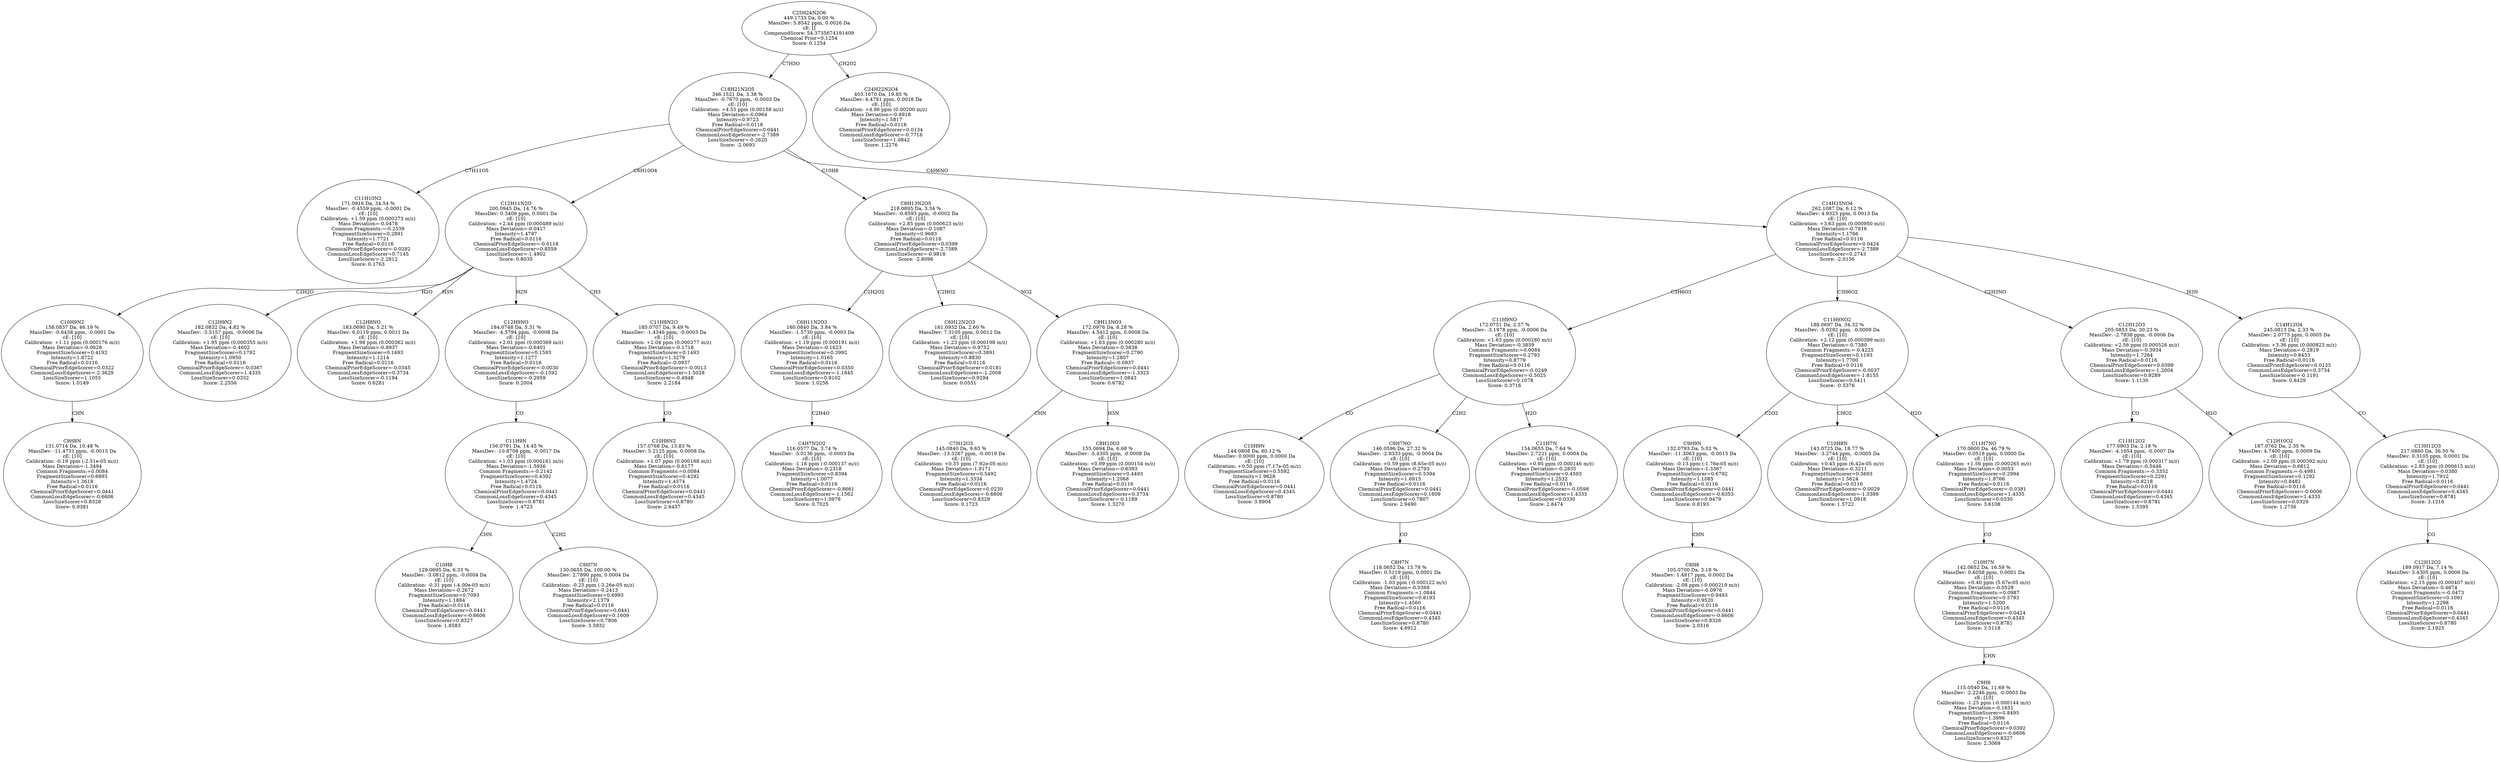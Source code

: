 strict digraph {
v1 [label="C11H10N2\n171.0916 Da, 34.54 %\nMassDev: -0.4559 ppm, -0.0001 Da\ncE: [10]\nCalibration: +1.59 ppm (0.000273 m/z)\nMass Deviation=-0.0478\nCommon Fragments:=-0.2539\nFragmentSizeScorer=0.2891\nIntensity=1.7721\nFree Radical=0.0116\nChemicalPriorEdgeScorer=-0.0282\nCommonLossEdgeScorer=0.7145\nLossSizeScorer=-2.2812\nScore: 0.1763"];
v2 [label="C9H8N\n131.0714 Da, 10.48 %\nMassDev: -11.4731 ppm, -0.0015 Da\ncE: [10]\nCalibration: -0.19 ppm (-2.51e-05 m/z)\nMass Deviation=-1.3494\nCommon Fragments:=0.0084\nFragmentSizeScorer=0.6893\nIntensity=1.3618\nFree Radical=0.0116\nChemicalPriorEdgeScorer=0.0441\nCommonLossEdgeScorer=-0.6606\nLossSizeScorer=0.8328\nScore: 0.9381"];
v3 [label="C10H9N2\n158.0837 Da, 46.19 %\nMassDev: -0.6438 ppm, -0.0001 Da\ncE: [10]\nCalibration: +1.11 ppm (0.000176 m/z)\nMass Deviation=-0.0628\nFragmentSizeScorer=0.4192\nIntensity=1.8722\nFree Radical=0.0116\nChemicalPriorEdgeScorer=0.0322\nCommonLossEdgeScorer=-2.3629\nLossSizeScorer=1.1055\nScore: 1.0149"];
v4 [label="C12H9N2\n182.0832 Da, 4.82 %\nMassDev: -3.5157 ppm, -0.0006 Da\ncE: [10]\nCalibration: +1.95 ppm (0.000355 m/z)\nMass Deviation=-0.4602\nFragmentSizeScorer=0.1792\nIntensity=1.0950\nFree Radical=0.0116\nChemicalPriorEdgeScorer=-0.0367\nCommonLossEdgeScorer=1.4335\nLossSizeScorer=0.0332\nScore: 2.2556"];
v5 [label="C12H8NO\n183.0690 Da, 5.21 %\nMassDev: 6.0119 ppm, 0.0011 Da\ncE: [10]\nCalibration: +1.98 ppm (0.000362 m/z)\nMass Deviation=-0.8937\nFragmentSizeScorer=0.1693\nIntensity=1.1214\nFree Radical=0.0116\nChemicalPriorEdgeScorer=-0.0345\nCommonLossEdgeScorer=0.3734\nLossSizeScorer=-0.1194\nScore: 0.6281"];
v6 [label="C10H8\n129.0695 Da, 6.33 %\nMassDev: -3.0812 ppm, -0.0004 Da\ncE: [10]\nCalibration: -0.31 ppm (-4.00e-05 m/z)\nMass Deviation=-0.2672\nFragmentSizeScorer=0.7093\nIntensity=1.1884\nFree Radical=0.0116\nChemicalPriorEdgeScorer=0.0441\nCommonLossEdgeScorer=-0.6606\nLossSizeScorer=0.8327\nScore: 1.8583"];
v7 [label="C9H7N\n130.0655 Da, 100.00 %\nMassDev: 2.7890 ppm, 0.0004 Da\ncE: [10]\nCalibration: -0.25 ppm (-3.26e-05 m/z)\nMass Deviation=-0.2413\nFragmentSizeScorer=0.6993\nIntensity=2.1379\nFree Radical=0.0116\nChemicalPriorEdgeScorer=0.0441\nCommonLossEdgeScorer=0.1609\nLossSizeScorer=0.7806\nScore: 3.5932"];
v8 [label="C11H9N\n156.0791 Da, 14.45 %\nMassDev: -10.8708 ppm, -0.0017 Da\ncE: [10]\nCalibration: +1.03 ppm (0.000161 m/z)\nMass Deviation=-1.5936\nCommon Fragments:=-0.2142\nFragmentSizeScorer=0.4392\nIntensity=1.4724\nFree Radical=0.0116\nChemicalPriorEdgeScorer=0.0441\nCommonLossEdgeScorer=0.4345\nLossSizeScorer=0.8781\nScore: 1.4723"];
v9 [label="C12H9NO\n184.0748 Da, 5.31 %\nMassDev: -4.5794 ppm, -0.0008 Da\ncE: [10]\nCalibration: +2.01 ppm (0.000369 m/z)\nMass Deviation=-0.6401\nFragmentSizeScorer=0.1593\nIntensity=1.1277\nFree Radical=0.0116\nChemicalPriorEdgeScorer=-0.0030\nCommonLossEdgeScorer=-0.1592\nLossSizeScorer=-0.2959\nScore: 0.2004"];
v10 [label="C10H8N2\n157.0768 Da, 13.83 %\nMassDev: 5.2125 ppm, 0.0008 Da\ncE: [10]\nCalibration: +1.07 ppm (0.000168 m/z)\nMass Deviation=-0.6177\nCommon Fragments:=0.0084\nFragmentSizeScorer=0.4292\nIntensity=1.4574\nFree Radical=0.0116\nChemicalPriorEdgeScorer=0.0441\nCommonLossEdgeScorer=0.4345\nLossSizeScorer=0.8780\nScore: 2.6457"];
v11 [label="C11H8N2O\n185.0707 Da, 9.49 %\nMassDev: -1.4346 ppm, -0.0003 Da\ncE: [10]\nCalibration: +2.04 ppm (0.000377 m/z)\nMass Deviation=-0.1718\nFragmentSizeScorer=0.1493\nIntensity=1.3279\nFree Radical=-0.0937\nChemicalPriorEdgeScorer=-0.0013\nCommonLossEdgeScorer=1.5028\nLossSizeScorer=-0.4948\nScore: 2.2184"];
v12 [label="C12H11N2O\n200.0945 Da, 14.76 %\nMassDev: 0.3409 ppm, 0.0001 Da\ncE: [10]\nCalibration: +2.44 ppm (0.000489 m/z)\nMass Deviation=-0.0417\nIntensity=1.4797\nFree Radical=0.0116\nChemicalPriorEdgeScorer=-0.0118\nCommonLossEdgeScorer=0.8559\nLossSizeScorer=-1.4902\nScore: 0.8035"];
v13 [label="C4H7N2O2\n116.0577 Da, 3.74 %\nMassDev: -3.0136 ppm, -0.0003 Da\ncE: [10]\nCalibration: -1.18 ppm (-0.000137 m/z)\nMass Deviation=-0.2318\nFragmentSizeScorer=0.8394\nIntensity=1.0077\nFree Radical=0.0116\nChemicalPriorEdgeScorer=-0.8661\nCommonLossEdgeScorer=-1.1562\nLossSizeScorer=1.0978\nScore: 0.7025"];
v14 [label="C6H11N2O3\n160.0840 Da, 3.84 %\nMassDev: -1.5730 ppm, -0.0003 Da\ncE: [10]\nCalibration: +1.19 ppm (0.000191 m/z)\nMass Deviation=-0.1623\nFragmentSizeScorer=0.3992\nIntensity=1.0165\nFree Radical=0.0116\nChemicalPriorEdgeScorer=0.0350\nCommonLossEdgeScorer=-1.1845\nLossSizeScorer=0.9102\nScore: 1.0256"];
v15 [label="C6H12N2O3\n161.0932 Da, 2.60 %\nMassDev: 7.3105 ppm, 0.0012 Da\ncE: [10]\nCalibration: +1.23 ppm (0.000198 m/z)\nMass Deviation=-0.9752\nFragmentSizeScorer=0.3891\nIntensity=0.8830\nFree Radical=0.0116\nChemicalPriorEdgeScorer=0.0181\nCommonLossEdgeScorer=-1.2008\nLossSizeScorer=0.9294\nScore: 0.0551"];
v16 [label="C7H12O3\n145.0840 Da, 9.65 %\nMassDev: -13.3267 ppm, -0.0019 Da\ncE: [10]\nCalibration: +0.55 ppm (7.92e-05 m/z)\nMass Deviation=-1.9171\nFragmentSizeScorer=0.5492\nIntensity=1.3334\nFree Radical=0.0116\nChemicalPriorEdgeScorer=0.0230\nCommonLossEdgeScorer=-0.6606\nLossSizeScorer=0.8329\nScore: 0.1723"];
v17 [label="C8H10O3\n155.0694 Da, 6.68 %\nMassDev: -5.4305 ppm, -0.0008 Da\ncE: [10]\nCalibration: +0.99 ppm (0.000154 m/z)\nMass Deviation=-0.6393\nFragmentSizeScorer=0.4493\nIntensity=1.2068\nFree Radical=0.0116\nChemicalPriorEdgeScorer=0.0441\nCommonLossEdgeScorer=0.3734\nLossSizeScorer=-0.1189\nScore: 1.3270"];
v18 [label="C8H13NO3\n172.0976 Da, 8.28 %\nMassDev: 4.5412 ppm, 0.0008 Da\ncE: [10]\nCalibration: +1.63 ppm (0.000280 m/z)\nMass Deviation=-0.5838\nFragmentSizeScorer=0.2790\nIntensity=1.2807\nFree Radical=-0.0937\nChemicalPriorEdgeScorer=0.0441\nCommonLossEdgeScorer=-1.3325\nLossSizeScorer=1.0843\nScore: 0.6782"];
v19 [label="C8H13N2O5\n218.0895 Da, 3.34 %\nMassDev: -0.8593 ppm, -0.0002 Da\ncE: [10]\nCalibration: +2.85 ppm (0.000623 m/z)\nMass Deviation=-0.1087\nIntensity=0.9683\nFree Radical=0.0116\nChemicalPriorEdgeScorer=0.0399\nCommonLossEdgeScorer=-2.7389\nLossSizeScorer=-0.9818\nScore: -2.8096"];
v20 [label="C10H9N\n144.0808 Da, 60.12 %\nMassDev: 0.0000 ppm, 0.0000 Da\ncE: [10]\nCalibration: +0.50 ppm (7.17e-05 m/z)\nFragmentSizeScorer=0.5592\nIntensity=1.9628\nFree Radical=0.0116\nChemicalPriorEdgeScorer=0.0441\nCommonLossEdgeScorer=0.4345\nLossSizeScorer=0.8780\nScore: 3.8904"];
v21 [label="C8H7N\n118.0652 Da, 13.78 %\nMassDev: 0.5119 ppm, 0.0001 Da\ncE: [10]\nCalibration: -1.03 ppm (-0.000122 m/z)\nMass Deviation=-0.0368\nCommon Fragments:=1.0844\nFragmentSizeScorer=0.8193\nIntensity=1.4560\nFree Radical=0.0116\nChemicalPriorEdgeScorer=0.0441\nCommonLossEdgeScorer=0.4345\nLossSizeScorer=0.8780\nScore: 4.6912"];
v22 [label="C9H7NO\n146.0596 Da, 27.32 %\nMassDev: -2.8333 ppm, -0.0004 Da\ncE: [10]\nCalibration: +0.59 ppm (8.65e-05 m/z)\nMass Deviation=-0.2793\nFragmentSizeScorer=0.5394\nIntensity=1.6915\nFree Radical=0.0116\nChemicalPriorEdgeScorer=0.0441\nCommonLossEdgeScorer=0.1609\nLossSizeScorer=0.7807\nScore: 2.9490"];
v23 [label="C11H7N\n154.0655 Da, 7.64 %\nMassDev: 2.7221 ppm, 0.0004 Da\ncE: [10]\nCalibration: +0.95 ppm (0.000146 m/z)\nMass Deviation=-0.2835\nFragmentSizeScorer=0.4593\nIntensity=1.2532\nFree Radical=0.0116\nChemicalPriorEdgeScorer=-0.0598\nCommonLossEdgeScorer=1.4335\nLossSizeScorer=0.0330\nScore: 2.8474"];
v24 [label="C11H9NO\n172.0751 Da, 2.57 %\nMassDev: -3.1978 ppm, -0.0006 Da\ncE: [10]\nCalibration: +1.63 ppm (0.000280 m/z)\nMass Deviation=-0.3859\nCommon Fragments:=0.0084\nFragmentSizeScorer=0.2793\nIntensity=0.8779\nFree Radical=0.0116\nChemicalPriorEdgeScorer=-0.0249\nCommonLossEdgeScorer=-0.5025\nLossSizeScorer=0.1078\nScore: 0.3716"];
v25 [label="C8H8\n105.0700 Da, 3.18 %\nMassDev: 1.4817 ppm, 0.0002 Da\ncE: [10]\nCalibration: -2.08 ppm (-0.000219 m/z)\nMass Deviation=-0.0976\nFragmentSizeScorer=0.9493\nIntensity=0.9520\nFree Radical=0.0116\nChemicalPriorEdgeScorer=0.0441\nCommonLossEdgeScorer=-0.6606\nLossSizeScorer=0.8326\nScore: 2.0316"];
v26 [label="C9H9N\n132.0793 Da, 5.02 %\nMassDev: -11.3063 ppm, -0.0015 Da\ncE: [10]\nCalibration: -0.13 ppm (-1.76e-05 m/z)\nMass Deviation=-1.3367\nFragmentSizeScorer=0.6792\nIntensity=1.1085\nFree Radical=0.0116\nChemicalPriorEdgeScorer=0.0441\nCommonLossEdgeScorer=-0.6353\nLossSizeScorer=0.9479\nScore: 0.8193"];
v27 [label="C10H8N\n143.0725 Da, 18.77 %\nMassDev: -3.2744 ppm, -0.0005 Da\ncE: [10]\nCalibration: +0.45 ppm (6.42e-05 m/z)\nMass Deviation=-0.3211\nFragmentSizeScorer=0.5693\nIntensity=1.5624\nFree Radical=0.0116\nChemicalPriorEdgeScorer=-0.0029\nCommonLossEdgeScorer=-1.3389\nLossSizeScorer=1.0918\nScore: 1.5722"];
v28 [label="C9H6\n115.0540 Da, 11.69 %\nMassDev: -2.2246 ppm, -0.0003 Da\ncE: [10]\nCalibration: -1.25 ppm (-0.000144 m/z)\nMass Deviation=-0.1651\nFragmentSizeScorer=0.8495\nIntensity=1.3996\nFree Radical=0.0116\nChemicalPriorEdgeScorer=0.0392\nCommonLossEdgeScorer=-0.6606\nLossSizeScorer=0.8327\nScore: 2.3069"];
v29 [label="C10H7N\n142.0652 Da, 16.59 %\nMassDev: 0.6058 ppm, 0.0001 Da\ncE: [10]\nCalibration: +0.40 ppm (5.67e-05 m/z)\nMass Deviation=-0.0528\nCommon Fragments:=0.0987\nFragmentSizeScorer=0.5793\nIntensity=1.5200\nFree Radical=0.0116\nChemicalPriorEdgeScorer=0.0424\nCommonLossEdgeScorer=0.4345\nLossSizeScorer=0.8781\nScore: 3.5118"];
v30 [label="C11H7NO\n170.0600 Da, 46.79 %\nMassDev: 0.0518 ppm, 0.0000 Da\ncE: [10]\nCalibration: +1.56 ppm (0.000265 m/z)\nMass Deviation=-0.0053\nFragmentSizeScorer=0.2994\nIntensity=1.8766\nFree Radical=0.0116\nChemicalPriorEdgeScorer=-0.0381\nCommonLossEdgeScorer=1.4335\nLossSizeScorer=0.0330\nScore: 3.6108"];
v31 [label="C11H9NO2\n188.0697 Da, 34.32 %\nMassDev: -5.0292 ppm, -0.0009 Da\ncE: [10]\nCalibration: +2.12 ppm (0.000399 m/z)\nMass Deviation=-0.7380\nCommon Fragments:=-0.4225\nFragmentSizeScorer=0.1193\nIntensity=1.7700\nFree Radical=0.0116\nChemicalPriorEdgeScorer=-0.0037\nCommonLossEdgeScorer=-1.8155\nLossSizeScorer=0.5411\nScore: -0.5376"];
v32 [label="C11H12O2\n177.0903 Da, 2.18 %\nMassDev: -4.1654 ppm, -0.0007 Da\ncE: [10]\nCalibration: +1.79 ppm (0.000317 m/z)\nMass Deviation=-0.5446\nCommon Fragments:=-0.3352\nFragmentSizeScorer=0.2291\nIntensity=0.8218\nFree Radical=0.0116\nChemicalPriorEdgeScorer=0.0441\nCommonLossEdgeScorer=0.4345\nLossSizeScorer=0.8781\nScore: 1.5395"];
v33 [label="C12H10O2\n187.0762 Da, 2.35 %\nMassDev: 4.7400 ppm, 0.0009 Da\ncE: [10]\nCalibration: +2.09 ppm (0.000392 m/z)\nMass Deviation=-0.6812\nCommon Fragments:=-0.4981\nFragmentSizeScorer=0.1292\nIntensity=0.8482\nFree Radical=0.0116\nChemicalPriorEdgeScorer=-0.0006\nCommonLossEdgeScorer=1.4335\nLossSizeScorer=0.0329\nScore: 1.2756"];
v34 [label="C12H12O3\n205.0853 Da, 30.23 %\nMassDev: -2.7838 ppm, -0.0006 Da\ncE: [10]\nCalibration: +2.56 ppm (0.000526 m/z)\nMass Deviation=-0.3934\nIntensity=1.7264\nFree Radical=0.0116\nChemicalPriorEdgeScorer=0.0399\nCommonLossEdgeScorer=-1.2004\nLossSizeScorer=0.9289\nScore: 1.1130"];
v35 [label="C12H12O2\n189.0917 Da, 7.14 %\nMassDev: 3.4305 ppm, 0.0006 Da\ncE: [10]\nCalibration: +2.15 ppm (0.000407 m/z)\nMass Deviation=-0.4674\nCommon Fragments:=-0.0473\nFragmentSizeScorer=0.1091\nIntensity=1.2298\nFree Radical=0.0116\nChemicalPriorEdgeScorer=0.0441\nCommonLossEdgeScorer=0.4345\nLossSizeScorer=0.8780\nScore: 2.1925"];
v36 [label="C13H12O3\n217.0860 Da, 36.50 %\nMassDev: 0.3105 ppm, 0.0001 Da\ncE: [10]\nCalibration: +2.83 ppm (0.000615 m/z)\nMass Deviation=-0.0380\nIntensity=1.7912\nFree Radical=0.0116\nChemicalPriorEdgeScorer=0.0441\nCommonLossEdgeScorer=0.4345\nLossSizeScorer=0.8781\nScore: 3.1216"];
v37 [label="C14H12O4\n245.0813 Da, 2.33 %\nMassDev: 2.0775 ppm, 0.0005 Da\ncE: [10]\nCalibration: +3.36 ppm (0.000823 m/z)\nMass Deviation=-0.2819\nIntensity=0.8453\nFree Radical=0.0116\nChemicalPriorEdgeScorer=0.0135\nCommonLossEdgeScorer=0.3734\nLossSizeScorer=-0.1191\nScore: 0.8429"];
v38 [label="C14H15NO4\n262.1087 Da, 6.12 %\nMassDev: 4.9323 ppm, 0.0013 Da\ncE: [10]\nCalibration: +3.63 ppm (0.000950 m/z)\nMass Deviation=-0.7816\nIntensity=1.1766\nFree Radical=0.0116\nChemicalPriorEdgeScorer=0.0424\nCommonLossEdgeScorer=-2.7389\nLossSizeScorer=0.2743\nScore: -2.0156"];
v39 [label="C18H21N2O5\n346.1521 Da, 3.38 %\nMassDev: -0.7670 ppm, -0.0003 Da\ncE: [10]\nCalibration: +4.55 ppm (0.00158 m/z)\nMass Deviation=-0.0964\nIntensity=0.9723\nFree Radical=0.0116\nChemicalPriorEdgeScorer=0.0441\nCommonLossEdgeScorer=-2.7389\nLossSizeScorer=-0.2620\nScore: -2.0693"];
v40 [label="C24H22N2O4\n403.1670 Da, 19.85 %\nMassDev: 4.4781 ppm, 0.0018 Da\ncE: [10]\nCalibration: +4.96 ppm (0.00200 m/z)\nMass Deviation=-0.6918\nIntensity=1.5817\nFree Radical=0.0116\nChemicalPriorEdgeScorer=0.0134\nCommonLossEdgeScorer=-0.7716\nLossSizeScorer=1.0842\nScore: 1.2276"];
v41 [label="C25H24N2O6\n449.1733 Da, 0.00 %\nMassDev: 5.8542 ppm, 0.0026 Da\ncE: []\nCompoundScore: 54.3735674191409\nChemical Prior=0.1254\nScore: 0.1254"];
v39 -> v1 [label="C7H11O5"];
v3 -> v2 [label="CHN"];
v12 -> v3 [label="C2H2O"];
v12 -> v4 [label="H2O"];
v12 -> v5 [label="H3N"];
v8 -> v6 [label="CHN"];
v8 -> v7 [label="C2H2"];
v9 -> v8 [label="CO"];
v12 -> v9 [label="H2N"];
v11 -> v10 [label="CO"];
v12 -> v11 [label="CH3"];
v39 -> v12 [label="C6H10O4"];
v14 -> v13 [label="C2H4O"];
v19 -> v14 [label="C2H2O2"];
v19 -> v15 [label="C2HO2"];
v18 -> v16 [label="CHN"];
v18 -> v17 [label="H3N"];
v19 -> v18 [label="NO2"];
v39 -> v19 [label="C10H8"];
v24 -> v20 [label="CO"];
v22 -> v21 [label="CO"];
v24 -> v22 [label="C2H2"];
v24 -> v23 [label="H2O"];
v38 -> v24 [label="C3H6O3"];
v26 -> v25 [label="CHN"];
v31 -> v26 [label="C2O2"];
v31 -> v27 [label="CHO2"];
v29 -> v28 [label="CHN"];
v30 -> v29 [label="CO"];
v31 -> v30 [label="H2O"];
v38 -> v31 [label="C3H6O2"];
v34 -> v32 [label="CO"];
v34 -> v33 [label="H2O"];
v38 -> v34 [label="C2H3NO"];
v36 -> v35 [label="CO"];
v37 -> v36 [label="CO"];
v38 -> v37 [label="H3N"];
v39 -> v38 [label="C4H6NO"];
v41 -> v39 [label="C7H3O"];
v41 -> v40 [label="CH2O2"];
}